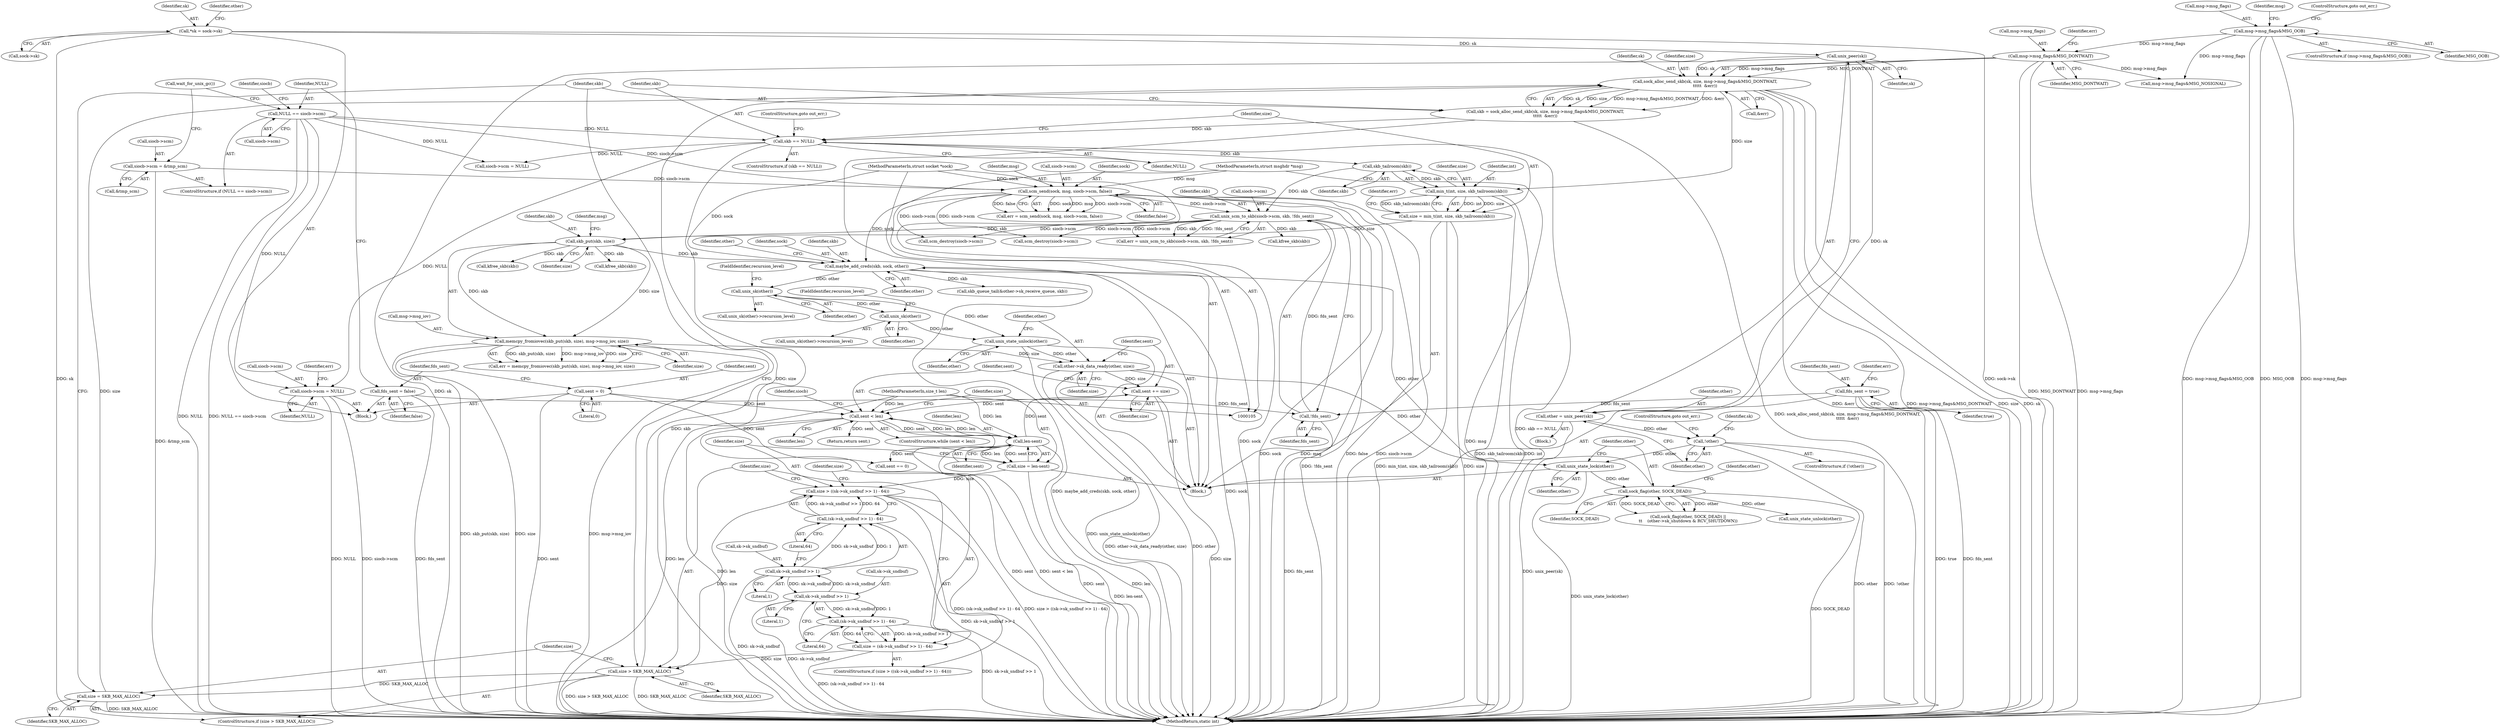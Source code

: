 digraph "0_linux_e0e3cea46d31d23dc40df0a49a7a2c04fe8edfea_1@pointer" {
"1000403" [label="(Call,siocb->scm = NULL)"];
"1000140" [label="(Call,NULL == siocb->scm)"];
"1000266" [label="(Call,skb == NULL)"];
"1000253" [label="(Call,skb = sock_alloc_send_skb(sk, size, msg->msg_flags&MSG_DONTWAIT,\n\t\t\t\t\t  &err))"];
"1000255" [label="(Call,sock_alloc_send_skb(sk, size, msg->msg_flags&MSG_DONTWAIT,\n\t\t\t\t\t  &err))"];
"1000204" [label="(Call,unix_peer(sk))"];
"1000117" [label="(Call,*sk = sock->sk)"];
"1000247" [label="(Call,size > SKB_MAX_ALLOC)"];
"1000237" [label="(Call,size = (sk->sk_sndbuf >> 1) - 64)"];
"1000239" [label="(Call,(sk->sk_sndbuf >> 1) - 64)"];
"1000240" [label="(Call,sk->sk_sndbuf >> 1)"];
"1000231" [label="(Call,sk->sk_sndbuf >> 1)"];
"1000228" [label="(Call,size > ((sk->sk_sndbuf >> 1) - 64))"];
"1000222" [label="(Call,size = len-sent)"];
"1000224" [label="(Call,len-sent)"];
"1000218" [label="(Call,sent < len)"];
"1000359" [label="(Call,sent += size)"];
"1000356" [label="(Call,other->sk_data_ready(other, size))"];
"1000354" [label="(Call,unix_state_unlock(other))"];
"1000350" [label="(Call,unix_sk(other))"];
"1000345" [label="(Call,unix_sk(other))"];
"1000331" [label="(Call,maybe_add_creds(skb, sock, other))"];
"1000305" [label="(Call,skb_put(skb, size))"];
"1000279" [label="(Call,unix_scm_to_skb(siocb->scm, skb, !fds_sent))"];
"1000154" [label="(Call,scm_send(sock, msg, siocb->scm, false))"];
"1000107" [label="(MethodParameterIn,struct socket *sock)"];
"1000108" [label="(MethodParameterIn,struct msghdr *msg)"];
"1000145" [label="(Call,siocb->scm = &tmp_scm)"];
"1000275" [label="(Call,skb_tailroom(skb))"];
"1000284" [label="(Call,!fds_sent)"];
"1000299" [label="(Call,fds_sent = true)"];
"1000135" [label="(Call,fds_sent = false)"];
"1000270" [label="(Call,size = min_t(int, size, skb_tailroom(skb)))"];
"1000272" [label="(Call,min_t(int, size, skb_tailroom(skb)))"];
"1000322" [label="(Call,sock_flag(other, SOCK_DEAD))"];
"1000318" [label="(Call,unix_state_lock(other))"];
"1000207" [label="(Call,!other)"];
"1000202" [label="(Call,other = unix_peer(sk))"];
"1000304" [label="(Call,memcpy_fromiovec(skb_put(skb, size), msg->msg_iov, size))"];
"1000130" [label="(Call,sent = 0)"];
"1000109" [label="(MethodParameterIn,size_t len)"];
"1000230" [label="(Call,(sk->sk_sndbuf >> 1) - 64)"];
"1000250" [label="(Call,size = SKB_MAX_ALLOC)"];
"1000258" [label="(Call,msg->msg_flags&MSG_DONTWAIT)"];
"1000172" [label="(Call,msg->msg_flags&MSG_OOB)"];
"1000321" [label="(Call,sock_flag(other, SOCK_DEAD) ||\n\t\t    (other->sk_shutdown & RCV_SHUTDOWN))"];
"1000222" [label="(Call,size = len-sent)"];
"1000273" [label="(Identifier,int)"];
"1000240" [label="(Call,sk->sk_sndbuf >> 1)"];
"1000364" [label="(Identifier,siocb)"];
"1000354" [label="(Call,unix_state_unlock(other))"];
"1000303" [label="(Identifier,err)"];
"1000266" [label="(Call,skb == NULL)"];
"1000381" [label="(Call,sent == 0)"];
"1000371" [label="(Return,return sent;)"];
"1000262" [label="(Identifier,MSG_DONTWAIT)"];
"1000205" [label="(Identifier,sk)"];
"1000219" [label="(Identifier,sent)"];
"1000291" [label="(Call,kfree_skb(skb))"];
"1000347" [label="(FieldIdentifier,recursion_level)"];
"1000285" [label="(Identifier,fds_sent)"];
"1000109" [label="(MethodParameterIn,size_t len)"];
"1000235" [label="(Literal,1)"];
"1000257" [label="(Identifier,size)"];
"1000327" [label="(Identifier,other)"];
"1000302" [label="(Call,err = memcpy_fromiovec(skb_put(skb, size), msg->msg_iov, size))"];
"1000231" [label="(Call,sk->sk_sndbuf >> 1)"];
"1000110" [label="(Block,)"];
"1000208" [label="(Identifier,other)"];
"1000300" [label="(Identifier,fds_sent)"];
"1000119" [label="(Call,sock->sk)"];
"1000270" [label="(Call,size = min_t(int, size, skb_tailroom(skb)))"];
"1000309" [label="(Identifier,msg)"];
"1000202" [label="(Call,other = unix_peer(sk))"];
"1000140" [label="(Call,NULL == siocb->scm)"];
"1000350" [label="(Call,unix_sk(other))"];
"1000227" [label="(ControlStructure,if (size > ((sk->sk_sndbuf >> 1) - 64)))"];
"1000172" [label="(Call,msg->msg_flags&MSG_OOB)"];
"1000271" [label="(Identifier,size)"];
"1000311" [label="(Identifier,size)"];
"1000256" [label="(Identifier,sk)"];
"1000407" [label="(Identifier,NULL)"];
"1000230" [label="(Call,(sk->sk_sndbuf >> 1) - 64)"];
"1000250" [label="(Call,size = SKB_MAX_ALLOC)"];
"1000232" [label="(Call,sk->sk_sndbuf)"];
"1000280" [label="(Call,siocb->scm)"];
"1000352" [label="(FieldIdentifier,recursion_level)"];
"1000132" [label="(Literal,0)"];
"1000356" [label="(Call,other->sk_data_ready(other, size))"];
"1000304" [label="(Call,memcpy_fromiovec(skb_put(skb, size), msg->msg_iov, size))"];
"1000355" [label="(Identifier,other)"];
"1000374" [label="(Call,unix_state_unlock(other))"];
"1000131" [label="(Identifier,sent)"];
"1000258" [label="(Call,msg->msg_flags&MSG_DONTWAIT)"];
"1000180" [label="(Identifier,msg)"];
"1000269" [label="(ControlStructure,goto out_err;)"];
"1000263" [label="(Call,&err)"];
"1000239" [label="(Call,(sk->sk_sndbuf >> 1) - 64)"];
"1000241" [label="(Call,sk->sk_sndbuf)"];
"1000331" [label="(Call,maybe_add_creds(skb, sock, other))"];
"1000151" [label="(Call,wait_for_unix_gc())"];
"1000323" [label="(Identifier,other)"];
"1000255" [label="(Call,sock_alloc_send_skb(sk, size, msg->msg_flags&MSG_DONTWAIT,\n\t\t\t\t\t  &err))"];
"1000335" [label="(Call,skb_queue_tail(&other->sk_receive_queue, skb))"];
"1000404" [label="(Call,siocb->scm)"];
"1000333" [label="(Identifier,sock)"];
"1000359" [label="(Call,sent += size)"];
"1000318" [label="(Call,unix_state_lock(other))"];
"1000246" [label="(ControlStructure,if (size > SKB_MAX_ALLOC))"];
"1000324" [label="(Identifier,SOCK_DEAD)"];
"1000223" [label="(Identifier,size)"];
"1000322" [label="(Call,sock_flag(other, SOCK_DEAD))"];
"1000249" [label="(Identifier,SKB_MAX_ALLOC)"];
"1000117" [label="(Call,*sk = sock->sk)"];
"1000137" [label="(Identifier,false)"];
"1000274" [label="(Identifier,size)"];
"1000276" [label="(Identifier,skb)"];
"1000217" [label="(ControlStructure,while (sent < len))"];
"1000135" [label="(Call,fds_sent = false)"];
"1000204" [label="(Call,unix_peer(sk))"];
"1000108" [label="(MethodParameterIn,struct msghdr *msg)"];
"1000277" [label="(Call,err = unix_scm_to_skb(siocb->scm, skb, !fds_sent))"];
"1000308" [label="(Call,msg->msg_iov)"];
"1000171" [label="(ControlStructure,if (msg->msg_flags&MSG_OOB))"];
"1000267" [label="(Identifier,skb)"];
"1000361" [label="(Identifier,size)"];
"1000366" [label="(Call,siocb->scm = NULL)"];
"1000147" [label="(Identifier,siocb)"];
"1000177" [label="(ControlStructure,goto out_err;)"];
"1000284" [label="(Call,!fds_sent)"];
"1000149" [label="(Call,&tmp_scm)"];
"1000399" [label="(Call,scm_destroy(siocb->scm))"];
"1000244" [label="(Literal,1)"];
"1000306" [label="(Identifier,skb)"];
"1000238" [label="(Identifier,size)"];
"1000349" [label="(Call,unix_sk(other)->recursion_level)"];
"1000248" [label="(Identifier,size)"];
"1000254" [label="(Identifier,skb)"];
"1000301" [label="(Identifier,true)"];
"1000346" [label="(Identifier,other)"];
"1000124" [label="(Identifier,other)"];
"1000272" [label="(Call,min_t(int, size, skb_tailroom(skb)))"];
"1000142" [label="(Call,siocb->scm)"];
"1000251" [label="(Identifier,size)"];
"1000226" [label="(Identifier,sent)"];
"1000360" [label="(Identifier,sent)"];
"1000206" [label="(ControlStructure,if (!other))"];
"1000408" [label="(Identifier,err)"];
"1000299" [label="(Call,fds_sent = true)"];
"1000176" [label="(Identifier,MSG_OOB)"];
"1000283" [label="(Identifier,skb)"];
"1000203" [label="(Identifier,other)"];
"1000236" [label="(Literal,64)"];
"1000264" [label="(Identifier,err)"];
"1000278" [label="(Identifier,err)"];
"1000139" [label="(ControlStructure,if (NULL == siocb->scm))"];
"1000253" [label="(Call,skb = sock_alloc_send_skb(sk, size, msg->msg_flags&MSG_DONTWAIT,\n\t\t\t\t\t  &err))"];
"1000305" [label="(Call,skb_put(skb, size))"];
"1000319" [label="(Identifier,other)"];
"1000268" [label="(Identifier,NULL)"];
"1000145" [label="(Call,siocb->scm = &tmp_scm)"];
"1000265" [label="(ControlStructure,if (skb == NULL))"];
"1000357" [label="(Identifier,other)"];
"1000220" [label="(Identifier,len)"];
"1000307" [label="(Identifier,size)"];
"1000245" [label="(Literal,64)"];
"1000197" [label="(Block,)"];
"1000209" [label="(ControlStructure,goto out_err;)"];
"1000157" [label="(Call,siocb->scm)"];
"1000358" [label="(Identifier,size)"];
"1000334" [label="(Identifier,other)"];
"1000107" [label="(MethodParameterIn,struct socket *sock)"];
"1000136" [label="(Identifier,fds_sent)"];
"1000155" [label="(Identifier,sock)"];
"1000385" [label="(Call,msg->msg_flags&MSG_NOSIGNAL)"];
"1000252" [label="(Identifier,SKB_MAX_ALLOC)"];
"1000345" [label="(Call,unix_sk(other))"];
"1000218" [label="(Call,sent < len)"];
"1000207" [label="(Call,!other)"];
"1000221" [label="(Block,)"];
"1000344" [label="(Call,unix_sk(other)->recursion_level)"];
"1000403" [label="(Call,siocb->scm = NULL)"];
"1000315" [label="(Call,kfree_skb(skb))"];
"1000229" [label="(Identifier,size)"];
"1000237" [label="(Call,size = (sk->sk_sndbuf >> 1) - 64)"];
"1000228" [label="(Call,size > ((sk->sk_sndbuf >> 1) - 64))"];
"1000152" [label="(Call,err = scm_send(sock, msg, siocb->scm, false))"];
"1000225" [label="(Identifier,len)"];
"1000118" [label="(Identifier,sk)"];
"1000409" [label="(MethodReturn,static int)"];
"1000275" [label="(Call,skb_tailroom(skb))"];
"1000141" [label="(Identifier,NULL)"];
"1000247" [label="(Call,size > SKB_MAX_ALLOC)"];
"1000259" [label="(Call,msg->msg_flags)"];
"1000173" [label="(Call,msg->msg_flags)"];
"1000362" [label="(Call,scm_destroy(siocb->scm))"];
"1000156" [label="(Identifier,msg)"];
"1000224" [label="(Call,len-sent)"];
"1000332" [label="(Identifier,skb)"];
"1000279" [label="(Call,unix_scm_to_skb(siocb->scm, skb, !fds_sent))"];
"1000160" [label="(Identifier,false)"];
"1000130" [label="(Call,sent = 0)"];
"1000338" [label="(Identifier,other)"];
"1000146" [label="(Call,siocb->scm)"];
"1000213" [label="(Identifier,sk)"];
"1000154" [label="(Call,scm_send(sock, msg, siocb->scm, false))"];
"1000376" [label="(Call,kfree_skb(skb))"];
"1000351" [label="(Identifier,other)"];
"1000403" -> "1000110"  [label="AST: "];
"1000403" -> "1000407"  [label="CFG: "];
"1000404" -> "1000403"  [label="AST: "];
"1000407" -> "1000403"  [label="AST: "];
"1000408" -> "1000403"  [label="CFG: "];
"1000403" -> "1000409"  [label="DDG: siocb->scm"];
"1000403" -> "1000409"  [label="DDG: NULL"];
"1000140" -> "1000403"  [label="DDG: NULL"];
"1000266" -> "1000403"  [label="DDG: NULL"];
"1000140" -> "1000139"  [label="AST: "];
"1000140" -> "1000142"  [label="CFG: "];
"1000141" -> "1000140"  [label="AST: "];
"1000142" -> "1000140"  [label="AST: "];
"1000147" -> "1000140"  [label="CFG: "];
"1000151" -> "1000140"  [label="CFG: "];
"1000140" -> "1000409"  [label="DDG: NULL"];
"1000140" -> "1000409"  [label="DDG: NULL == siocb->scm"];
"1000140" -> "1000154"  [label="DDG: siocb->scm"];
"1000140" -> "1000266"  [label="DDG: NULL"];
"1000140" -> "1000366"  [label="DDG: NULL"];
"1000266" -> "1000265"  [label="AST: "];
"1000266" -> "1000268"  [label="CFG: "];
"1000267" -> "1000266"  [label="AST: "];
"1000268" -> "1000266"  [label="AST: "];
"1000269" -> "1000266"  [label="CFG: "];
"1000271" -> "1000266"  [label="CFG: "];
"1000266" -> "1000409"  [label="DDG: skb"];
"1000266" -> "1000409"  [label="DDG: skb == NULL"];
"1000253" -> "1000266"  [label="DDG: skb"];
"1000266" -> "1000275"  [label="DDG: skb"];
"1000266" -> "1000366"  [label="DDG: NULL"];
"1000253" -> "1000221"  [label="AST: "];
"1000253" -> "1000255"  [label="CFG: "];
"1000254" -> "1000253"  [label="AST: "];
"1000255" -> "1000253"  [label="AST: "];
"1000267" -> "1000253"  [label="CFG: "];
"1000253" -> "1000409"  [label="DDG: sock_alloc_send_skb(sk, size, msg->msg_flags&MSG_DONTWAIT,\n\t\t\t\t\t  &err)"];
"1000255" -> "1000253"  [label="DDG: sk"];
"1000255" -> "1000253"  [label="DDG: size"];
"1000255" -> "1000253"  [label="DDG: msg->msg_flags&MSG_DONTWAIT"];
"1000255" -> "1000253"  [label="DDG: &err"];
"1000255" -> "1000263"  [label="CFG: "];
"1000256" -> "1000255"  [label="AST: "];
"1000257" -> "1000255"  [label="AST: "];
"1000258" -> "1000255"  [label="AST: "];
"1000263" -> "1000255"  [label="AST: "];
"1000255" -> "1000409"  [label="DDG: &err"];
"1000255" -> "1000409"  [label="DDG: msg->msg_flags&MSG_DONTWAIT"];
"1000255" -> "1000409"  [label="DDG: size"];
"1000255" -> "1000409"  [label="DDG: sk"];
"1000204" -> "1000255"  [label="DDG: sk"];
"1000247" -> "1000255"  [label="DDG: size"];
"1000250" -> "1000255"  [label="DDG: size"];
"1000258" -> "1000255"  [label="DDG: msg->msg_flags"];
"1000258" -> "1000255"  [label="DDG: MSG_DONTWAIT"];
"1000255" -> "1000272"  [label="DDG: size"];
"1000204" -> "1000202"  [label="AST: "];
"1000204" -> "1000205"  [label="CFG: "];
"1000205" -> "1000204"  [label="AST: "];
"1000202" -> "1000204"  [label="CFG: "];
"1000204" -> "1000409"  [label="DDG: sk"];
"1000204" -> "1000202"  [label="DDG: sk"];
"1000117" -> "1000204"  [label="DDG: sk"];
"1000117" -> "1000110"  [label="AST: "];
"1000117" -> "1000119"  [label="CFG: "];
"1000118" -> "1000117"  [label="AST: "];
"1000119" -> "1000117"  [label="AST: "];
"1000124" -> "1000117"  [label="CFG: "];
"1000117" -> "1000409"  [label="DDG: sk"];
"1000117" -> "1000409"  [label="DDG: sock->sk"];
"1000247" -> "1000246"  [label="AST: "];
"1000247" -> "1000249"  [label="CFG: "];
"1000248" -> "1000247"  [label="AST: "];
"1000249" -> "1000247"  [label="AST: "];
"1000251" -> "1000247"  [label="CFG: "];
"1000254" -> "1000247"  [label="CFG: "];
"1000247" -> "1000409"  [label="DDG: size > SKB_MAX_ALLOC"];
"1000247" -> "1000409"  [label="DDG: SKB_MAX_ALLOC"];
"1000237" -> "1000247"  [label="DDG: size"];
"1000228" -> "1000247"  [label="DDG: size"];
"1000247" -> "1000250"  [label="DDG: SKB_MAX_ALLOC"];
"1000237" -> "1000227"  [label="AST: "];
"1000237" -> "1000239"  [label="CFG: "];
"1000238" -> "1000237"  [label="AST: "];
"1000239" -> "1000237"  [label="AST: "];
"1000248" -> "1000237"  [label="CFG: "];
"1000237" -> "1000409"  [label="DDG: (sk->sk_sndbuf >> 1) - 64"];
"1000239" -> "1000237"  [label="DDG: sk->sk_sndbuf >> 1"];
"1000239" -> "1000237"  [label="DDG: 64"];
"1000239" -> "1000245"  [label="CFG: "];
"1000240" -> "1000239"  [label="AST: "];
"1000245" -> "1000239"  [label="AST: "];
"1000239" -> "1000409"  [label="DDG: sk->sk_sndbuf >> 1"];
"1000240" -> "1000239"  [label="DDG: sk->sk_sndbuf"];
"1000240" -> "1000239"  [label="DDG: 1"];
"1000240" -> "1000244"  [label="CFG: "];
"1000241" -> "1000240"  [label="AST: "];
"1000244" -> "1000240"  [label="AST: "];
"1000245" -> "1000240"  [label="CFG: "];
"1000240" -> "1000409"  [label="DDG: sk->sk_sndbuf"];
"1000240" -> "1000231"  [label="DDG: sk->sk_sndbuf"];
"1000231" -> "1000240"  [label="DDG: sk->sk_sndbuf"];
"1000231" -> "1000230"  [label="AST: "];
"1000231" -> "1000235"  [label="CFG: "];
"1000232" -> "1000231"  [label="AST: "];
"1000235" -> "1000231"  [label="AST: "];
"1000236" -> "1000231"  [label="CFG: "];
"1000231" -> "1000409"  [label="DDG: sk->sk_sndbuf"];
"1000231" -> "1000230"  [label="DDG: sk->sk_sndbuf"];
"1000231" -> "1000230"  [label="DDG: 1"];
"1000228" -> "1000227"  [label="AST: "];
"1000228" -> "1000230"  [label="CFG: "];
"1000229" -> "1000228"  [label="AST: "];
"1000230" -> "1000228"  [label="AST: "];
"1000238" -> "1000228"  [label="CFG: "];
"1000248" -> "1000228"  [label="CFG: "];
"1000228" -> "1000409"  [label="DDG: size > ((sk->sk_sndbuf >> 1) - 64)"];
"1000228" -> "1000409"  [label="DDG: (sk->sk_sndbuf >> 1) - 64"];
"1000222" -> "1000228"  [label="DDG: size"];
"1000230" -> "1000228"  [label="DDG: sk->sk_sndbuf >> 1"];
"1000230" -> "1000228"  [label="DDG: 64"];
"1000222" -> "1000221"  [label="AST: "];
"1000222" -> "1000224"  [label="CFG: "];
"1000223" -> "1000222"  [label="AST: "];
"1000224" -> "1000222"  [label="AST: "];
"1000229" -> "1000222"  [label="CFG: "];
"1000222" -> "1000409"  [label="DDG: len-sent"];
"1000224" -> "1000222"  [label="DDG: len"];
"1000224" -> "1000222"  [label="DDG: sent"];
"1000224" -> "1000226"  [label="CFG: "];
"1000225" -> "1000224"  [label="AST: "];
"1000226" -> "1000224"  [label="AST: "];
"1000224" -> "1000409"  [label="DDG: len"];
"1000224" -> "1000409"  [label="DDG: sent"];
"1000224" -> "1000218"  [label="DDG: len"];
"1000218" -> "1000224"  [label="DDG: len"];
"1000218" -> "1000224"  [label="DDG: sent"];
"1000109" -> "1000224"  [label="DDG: len"];
"1000224" -> "1000359"  [label="DDG: sent"];
"1000224" -> "1000381"  [label="DDG: sent"];
"1000218" -> "1000217"  [label="AST: "];
"1000218" -> "1000220"  [label="CFG: "];
"1000219" -> "1000218"  [label="AST: "];
"1000220" -> "1000218"  [label="AST: "];
"1000223" -> "1000218"  [label="CFG: "];
"1000364" -> "1000218"  [label="CFG: "];
"1000218" -> "1000409"  [label="DDG: sent"];
"1000218" -> "1000409"  [label="DDG: sent < len"];
"1000218" -> "1000409"  [label="DDG: len"];
"1000359" -> "1000218"  [label="DDG: sent"];
"1000130" -> "1000218"  [label="DDG: sent"];
"1000109" -> "1000218"  [label="DDG: len"];
"1000218" -> "1000371"  [label="DDG: sent"];
"1000359" -> "1000221"  [label="AST: "];
"1000359" -> "1000361"  [label="CFG: "];
"1000360" -> "1000359"  [label="AST: "];
"1000361" -> "1000359"  [label="AST: "];
"1000219" -> "1000359"  [label="CFG: "];
"1000359" -> "1000409"  [label="DDG: size"];
"1000356" -> "1000359"  [label="DDG: size"];
"1000356" -> "1000221"  [label="AST: "];
"1000356" -> "1000358"  [label="CFG: "];
"1000357" -> "1000356"  [label="AST: "];
"1000358" -> "1000356"  [label="AST: "];
"1000360" -> "1000356"  [label="CFG: "];
"1000356" -> "1000409"  [label="DDG: other->sk_data_ready(other, size)"];
"1000356" -> "1000409"  [label="DDG: other"];
"1000356" -> "1000318"  [label="DDG: other"];
"1000354" -> "1000356"  [label="DDG: other"];
"1000304" -> "1000356"  [label="DDG: size"];
"1000354" -> "1000221"  [label="AST: "];
"1000354" -> "1000355"  [label="CFG: "];
"1000355" -> "1000354"  [label="AST: "];
"1000357" -> "1000354"  [label="CFG: "];
"1000354" -> "1000409"  [label="DDG: unix_state_unlock(other)"];
"1000350" -> "1000354"  [label="DDG: other"];
"1000345" -> "1000354"  [label="DDG: other"];
"1000350" -> "1000349"  [label="AST: "];
"1000350" -> "1000351"  [label="CFG: "];
"1000351" -> "1000350"  [label="AST: "];
"1000352" -> "1000350"  [label="CFG: "];
"1000345" -> "1000350"  [label="DDG: other"];
"1000345" -> "1000344"  [label="AST: "];
"1000345" -> "1000346"  [label="CFG: "];
"1000346" -> "1000345"  [label="AST: "];
"1000347" -> "1000345"  [label="CFG: "];
"1000331" -> "1000345"  [label="DDG: other"];
"1000331" -> "1000221"  [label="AST: "];
"1000331" -> "1000334"  [label="CFG: "];
"1000332" -> "1000331"  [label="AST: "];
"1000333" -> "1000331"  [label="AST: "];
"1000334" -> "1000331"  [label="AST: "];
"1000338" -> "1000331"  [label="CFG: "];
"1000331" -> "1000409"  [label="DDG: maybe_add_creds(skb, sock, other)"];
"1000331" -> "1000409"  [label="DDG: sock"];
"1000305" -> "1000331"  [label="DDG: skb"];
"1000154" -> "1000331"  [label="DDG: sock"];
"1000107" -> "1000331"  [label="DDG: sock"];
"1000322" -> "1000331"  [label="DDG: other"];
"1000331" -> "1000335"  [label="DDG: skb"];
"1000305" -> "1000304"  [label="AST: "];
"1000305" -> "1000307"  [label="CFG: "];
"1000306" -> "1000305"  [label="AST: "];
"1000307" -> "1000305"  [label="AST: "];
"1000309" -> "1000305"  [label="CFG: "];
"1000305" -> "1000304"  [label="DDG: skb"];
"1000305" -> "1000304"  [label="DDG: size"];
"1000279" -> "1000305"  [label="DDG: skb"];
"1000270" -> "1000305"  [label="DDG: size"];
"1000305" -> "1000315"  [label="DDG: skb"];
"1000305" -> "1000376"  [label="DDG: skb"];
"1000279" -> "1000277"  [label="AST: "];
"1000279" -> "1000284"  [label="CFG: "];
"1000280" -> "1000279"  [label="AST: "];
"1000283" -> "1000279"  [label="AST: "];
"1000284" -> "1000279"  [label="AST: "];
"1000277" -> "1000279"  [label="CFG: "];
"1000279" -> "1000409"  [label="DDG: !fds_sent"];
"1000279" -> "1000277"  [label="DDG: siocb->scm"];
"1000279" -> "1000277"  [label="DDG: skb"];
"1000279" -> "1000277"  [label="DDG: !fds_sent"];
"1000154" -> "1000279"  [label="DDG: siocb->scm"];
"1000275" -> "1000279"  [label="DDG: skb"];
"1000284" -> "1000279"  [label="DDG: fds_sent"];
"1000279" -> "1000291"  [label="DDG: skb"];
"1000279" -> "1000362"  [label="DDG: siocb->scm"];
"1000279" -> "1000399"  [label="DDG: siocb->scm"];
"1000154" -> "1000152"  [label="AST: "];
"1000154" -> "1000160"  [label="CFG: "];
"1000155" -> "1000154"  [label="AST: "];
"1000156" -> "1000154"  [label="AST: "];
"1000157" -> "1000154"  [label="AST: "];
"1000160" -> "1000154"  [label="AST: "];
"1000152" -> "1000154"  [label="CFG: "];
"1000154" -> "1000409"  [label="DDG: siocb->scm"];
"1000154" -> "1000409"  [label="DDG: false"];
"1000154" -> "1000409"  [label="DDG: sock"];
"1000154" -> "1000409"  [label="DDG: msg"];
"1000154" -> "1000152"  [label="DDG: sock"];
"1000154" -> "1000152"  [label="DDG: msg"];
"1000154" -> "1000152"  [label="DDG: siocb->scm"];
"1000154" -> "1000152"  [label="DDG: false"];
"1000107" -> "1000154"  [label="DDG: sock"];
"1000108" -> "1000154"  [label="DDG: msg"];
"1000145" -> "1000154"  [label="DDG: siocb->scm"];
"1000154" -> "1000362"  [label="DDG: siocb->scm"];
"1000154" -> "1000399"  [label="DDG: siocb->scm"];
"1000107" -> "1000105"  [label="AST: "];
"1000107" -> "1000409"  [label="DDG: sock"];
"1000108" -> "1000105"  [label="AST: "];
"1000108" -> "1000409"  [label="DDG: msg"];
"1000145" -> "1000139"  [label="AST: "];
"1000145" -> "1000149"  [label="CFG: "];
"1000146" -> "1000145"  [label="AST: "];
"1000149" -> "1000145"  [label="AST: "];
"1000151" -> "1000145"  [label="CFG: "];
"1000145" -> "1000409"  [label="DDG: &tmp_scm"];
"1000275" -> "1000272"  [label="AST: "];
"1000275" -> "1000276"  [label="CFG: "];
"1000276" -> "1000275"  [label="AST: "];
"1000272" -> "1000275"  [label="CFG: "];
"1000275" -> "1000272"  [label="DDG: skb"];
"1000284" -> "1000285"  [label="CFG: "];
"1000285" -> "1000284"  [label="AST: "];
"1000284" -> "1000409"  [label="DDG: fds_sent"];
"1000299" -> "1000284"  [label="DDG: fds_sent"];
"1000135" -> "1000284"  [label="DDG: fds_sent"];
"1000299" -> "1000221"  [label="AST: "];
"1000299" -> "1000301"  [label="CFG: "];
"1000300" -> "1000299"  [label="AST: "];
"1000301" -> "1000299"  [label="AST: "];
"1000303" -> "1000299"  [label="CFG: "];
"1000299" -> "1000409"  [label="DDG: true"];
"1000299" -> "1000409"  [label="DDG: fds_sent"];
"1000135" -> "1000110"  [label="AST: "];
"1000135" -> "1000137"  [label="CFG: "];
"1000136" -> "1000135"  [label="AST: "];
"1000137" -> "1000135"  [label="AST: "];
"1000141" -> "1000135"  [label="CFG: "];
"1000135" -> "1000409"  [label="DDG: fds_sent"];
"1000270" -> "1000221"  [label="AST: "];
"1000270" -> "1000272"  [label="CFG: "];
"1000271" -> "1000270"  [label="AST: "];
"1000272" -> "1000270"  [label="AST: "];
"1000278" -> "1000270"  [label="CFG: "];
"1000270" -> "1000409"  [label="DDG: min_t(int, size, skb_tailroom(skb))"];
"1000270" -> "1000409"  [label="DDG: size"];
"1000272" -> "1000270"  [label="DDG: int"];
"1000272" -> "1000270"  [label="DDG: size"];
"1000272" -> "1000270"  [label="DDG: skb_tailroom(skb)"];
"1000273" -> "1000272"  [label="AST: "];
"1000274" -> "1000272"  [label="AST: "];
"1000272" -> "1000409"  [label="DDG: skb_tailroom(skb)"];
"1000272" -> "1000409"  [label="DDG: int"];
"1000322" -> "1000321"  [label="AST: "];
"1000322" -> "1000324"  [label="CFG: "];
"1000323" -> "1000322"  [label="AST: "];
"1000324" -> "1000322"  [label="AST: "];
"1000327" -> "1000322"  [label="CFG: "];
"1000321" -> "1000322"  [label="CFG: "];
"1000322" -> "1000409"  [label="DDG: SOCK_DEAD"];
"1000322" -> "1000321"  [label="DDG: other"];
"1000322" -> "1000321"  [label="DDG: SOCK_DEAD"];
"1000318" -> "1000322"  [label="DDG: other"];
"1000322" -> "1000374"  [label="DDG: other"];
"1000318" -> "1000221"  [label="AST: "];
"1000318" -> "1000319"  [label="CFG: "];
"1000319" -> "1000318"  [label="AST: "];
"1000323" -> "1000318"  [label="CFG: "];
"1000318" -> "1000409"  [label="DDG: unix_state_lock(other)"];
"1000207" -> "1000318"  [label="DDG: other"];
"1000207" -> "1000206"  [label="AST: "];
"1000207" -> "1000208"  [label="CFG: "];
"1000208" -> "1000207"  [label="AST: "];
"1000209" -> "1000207"  [label="CFG: "];
"1000213" -> "1000207"  [label="CFG: "];
"1000207" -> "1000409"  [label="DDG: other"];
"1000207" -> "1000409"  [label="DDG: !other"];
"1000202" -> "1000207"  [label="DDG: other"];
"1000202" -> "1000197"  [label="AST: "];
"1000203" -> "1000202"  [label="AST: "];
"1000208" -> "1000202"  [label="CFG: "];
"1000202" -> "1000409"  [label="DDG: unix_peer(sk)"];
"1000304" -> "1000302"  [label="AST: "];
"1000304" -> "1000311"  [label="CFG: "];
"1000308" -> "1000304"  [label="AST: "];
"1000311" -> "1000304"  [label="AST: "];
"1000302" -> "1000304"  [label="CFG: "];
"1000304" -> "1000409"  [label="DDG: size"];
"1000304" -> "1000409"  [label="DDG: skb_put(skb, size)"];
"1000304" -> "1000409"  [label="DDG: msg->msg_iov"];
"1000304" -> "1000302"  [label="DDG: skb_put(skb, size)"];
"1000304" -> "1000302"  [label="DDG: msg->msg_iov"];
"1000304" -> "1000302"  [label="DDG: size"];
"1000130" -> "1000110"  [label="AST: "];
"1000130" -> "1000132"  [label="CFG: "];
"1000131" -> "1000130"  [label="AST: "];
"1000132" -> "1000130"  [label="AST: "];
"1000136" -> "1000130"  [label="CFG: "];
"1000130" -> "1000409"  [label="DDG: sent"];
"1000130" -> "1000381"  [label="DDG: sent"];
"1000109" -> "1000105"  [label="AST: "];
"1000109" -> "1000409"  [label="DDG: len"];
"1000230" -> "1000236"  [label="CFG: "];
"1000236" -> "1000230"  [label="AST: "];
"1000230" -> "1000409"  [label="DDG: sk->sk_sndbuf >> 1"];
"1000250" -> "1000246"  [label="AST: "];
"1000250" -> "1000252"  [label="CFG: "];
"1000251" -> "1000250"  [label="AST: "];
"1000252" -> "1000250"  [label="AST: "];
"1000254" -> "1000250"  [label="CFG: "];
"1000250" -> "1000409"  [label="DDG: SKB_MAX_ALLOC"];
"1000258" -> "1000262"  [label="CFG: "];
"1000259" -> "1000258"  [label="AST: "];
"1000262" -> "1000258"  [label="AST: "];
"1000264" -> "1000258"  [label="CFG: "];
"1000258" -> "1000409"  [label="DDG: msg->msg_flags"];
"1000258" -> "1000409"  [label="DDG: MSG_DONTWAIT"];
"1000172" -> "1000258"  [label="DDG: msg->msg_flags"];
"1000258" -> "1000385"  [label="DDG: msg->msg_flags"];
"1000172" -> "1000171"  [label="AST: "];
"1000172" -> "1000176"  [label="CFG: "];
"1000173" -> "1000172"  [label="AST: "];
"1000176" -> "1000172"  [label="AST: "];
"1000177" -> "1000172"  [label="CFG: "];
"1000180" -> "1000172"  [label="CFG: "];
"1000172" -> "1000409"  [label="DDG: msg->msg_flags&MSG_OOB"];
"1000172" -> "1000409"  [label="DDG: MSG_OOB"];
"1000172" -> "1000409"  [label="DDG: msg->msg_flags"];
"1000172" -> "1000385"  [label="DDG: msg->msg_flags"];
}
